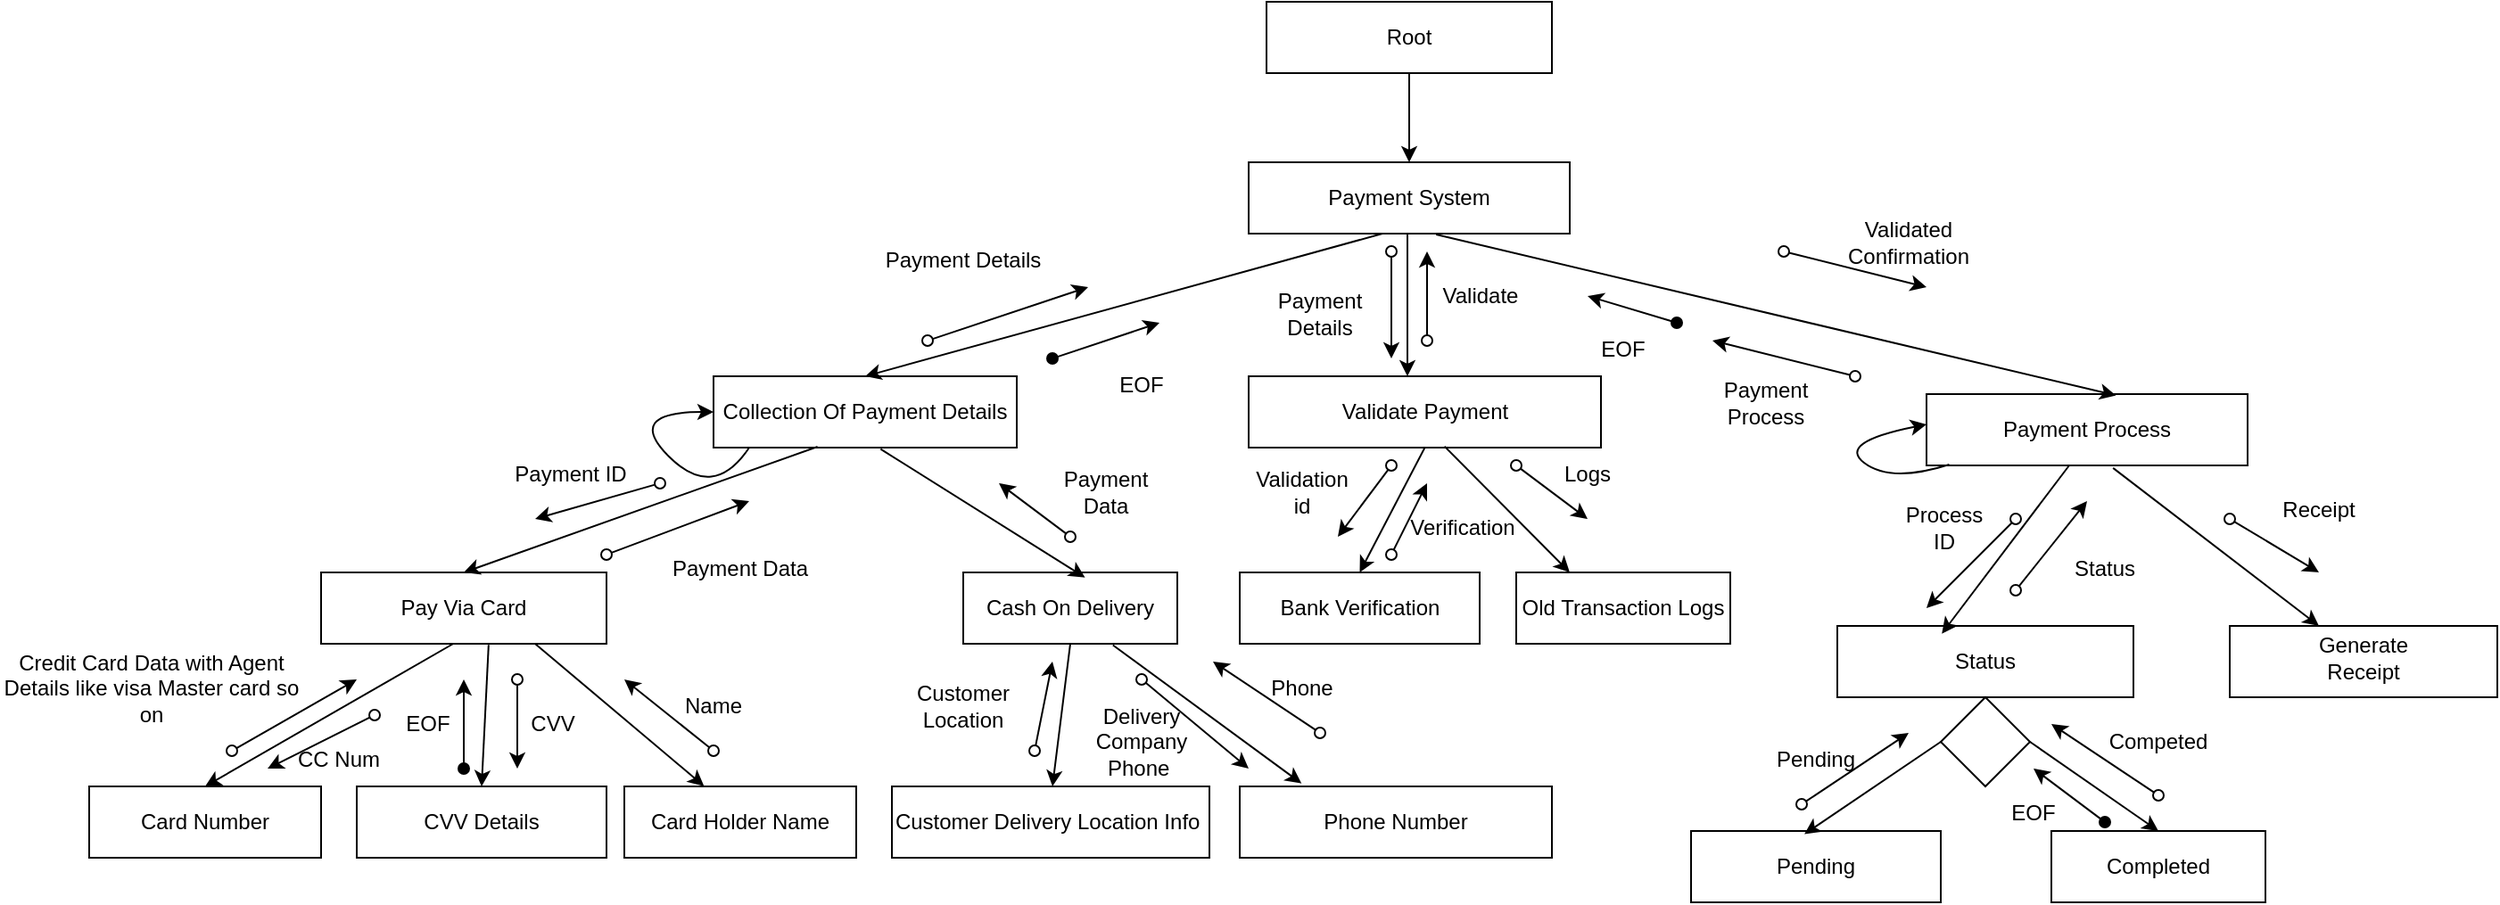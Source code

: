 <mxfile version="26.0.2">
  <diagram name="Page-1" id="s6cHi1xrj8oQsh285YDH">
    <mxGraphModel dx="2725" dy="1027" grid="1" gridSize="10" guides="1" tooltips="1" connect="1" arrows="1" fold="1" page="1" pageScale="1" pageWidth="827" pageHeight="1169" math="0" shadow="0">
      <root>
        <mxCell id="0" />
        <mxCell id="1" parent="0" />
        <mxCell id="kylDAHYtEkXIf0N8Nk04-5" style="edgeStyle=orthogonalEdgeStyle;rounded=0;orthogonalLoop=1;jettySize=auto;html=1;entryX=0.5;entryY=0;entryDx=0;entryDy=0;" edge="1" parent="1" source="kylDAHYtEkXIf0N8Nk04-1" target="kylDAHYtEkXIf0N8Nk04-3">
          <mxGeometry relative="1" as="geometry" />
        </mxCell>
        <mxCell id="kylDAHYtEkXIf0N8Nk04-1" value="Root" style="rounded=0;whiteSpace=wrap;html=1;" vertex="1" parent="1">
          <mxGeometry x="330" y="80" width="160" height="40" as="geometry" />
        </mxCell>
        <mxCell id="kylDAHYtEkXIf0N8Nk04-2" value="" style="rounded=0;whiteSpace=wrap;html=1;" vertex="1" parent="1">
          <mxGeometry x="310" y="210" width="170" as="geometry" />
        </mxCell>
        <mxCell id="kylDAHYtEkXIf0N8Nk04-9" style="edgeStyle=orthogonalEdgeStyle;rounded=0;orthogonalLoop=1;jettySize=auto;html=1;" edge="1" parent="1" source="kylDAHYtEkXIf0N8Nk04-3" target="kylDAHYtEkXIf0N8Nk04-8">
          <mxGeometry relative="1" as="geometry">
            <Array as="points">
              <mxPoint x="409" y="230" />
              <mxPoint x="409" y="230" />
            </Array>
          </mxGeometry>
        </mxCell>
        <mxCell id="kylDAHYtEkXIf0N8Nk04-3" value="Payment System" style="rounded=0;whiteSpace=wrap;html=1;" vertex="1" parent="1">
          <mxGeometry x="320" y="170" width="180" height="40" as="geometry" />
        </mxCell>
        <mxCell id="kylDAHYtEkXIf0N8Nk04-4" value="Collection Of Payment Details" style="rounded=0;whiteSpace=wrap;html=1;" vertex="1" parent="1">
          <mxGeometry x="20" y="290" width="170" height="40" as="geometry" />
        </mxCell>
        <mxCell id="kylDAHYtEkXIf0N8Nk04-7" value="" style="endArrow=classic;html=1;rounded=0;entryX=0.5;entryY=0;entryDx=0;entryDy=0;" edge="1" parent="1" source="kylDAHYtEkXIf0N8Nk04-2" target="kylDAHYtEkXIf0N8Nk04-4">
          <mxGeometry width="50" height="50" relative="1" as="geometry">
            <mxPoint x="390" y="320" as="sourcePoint" />
            <mxPoint x="240" y="280" as="targetPoint" />
          </mxGeometry>
        </mxCell>
        <mxCell id="kylDAHYtEkXIf0N8Nk04-8" value="Validate Payment" style="rounded=0;whiteSpace=wrap;html=1;" vertex="1" parent="1">
          <mxGeometry x="320" y="290" width="197.5" height="40" as="geometry" />
        </mxCell>
        <mxCell id="kylDAHYtEkXIf0N8Nk04-10" value="Payment Process" style="rounded=0;whiteSpace=wrap;html=1;" vertex="1" parent="1">
          <mxGeometry x="700" y="300" width="180" height="40" as="geometry" />
        </mxCell>
        <mxCell id="kylDAHYtEkXIf0N8Nk04-11" value="" style="endArrow=classic;html=1;rounded=0;exitX=0.584;exitY=1.012;exitDx=0;exitDy=0;exitPerimeter=0;entryX=0.59;entryY=0.019;entryDx=0;entryDy=0;entryPerimeter=0;" edge="1" parent="1" source="kylDAHYtEkXIf0N8Nk04-3" target="kylDAHYtEkXIf0N8Nk04-10">
          <mxGeometry width="50" height="50" relative="1" as="geometry">
            <mxPoint x="370" y="410" as="sourcePoint" />
            <mxPoint x="590" y="280" as="targetPoint" />
          </mxGeometry>
        </mxCell>
        <mxCell id="kylDAHYtEkXIf0N8Nk04-12" value="Pay Via Card" style="rounded=0;whiteSpace=wrap;html=1;" vertex="1" parent="1">
          <mxGeometry x="-200" y="400" width="160" height="40" as="geometry" />
        </mxCell>
        <mxCell id="kylDAHYtEkXIf0N8Nk04-14" value="" style="endArrow=classic;html=1;rounded=0;exitX=0.343;exitY=0.988;exitDx=0;exitDy=0;exitPerimeter=0;entryX=0.5;entryY=0;entryDx=0;entryDy=0;" edge="1" parent="1" source="kylDAHYtEkXIf0N8Nk04-4" target="kylDAHYtEkXIf0N8Nk04-12">
          <mxGeometry width="50" height="50" relative="1" as="geometry">
            <mxPoint x="200" y="470" as="sourcePoint" />
            <mxPoint x="250" y="420" as="targetPoint" />
          </mxGeometry>
        </mxCell>
        <mxCell id="kylDAHYtEkXIf0N8Nk04-15" value="Cash On Delivery" style="rounded=0;whiteSpace=wrap;html=1;" vertex="1" parent="1">
          <mxGeometry x="160" y="400" width="120" height="40" as="geometry" />
        </mxCell>
        <mxCell id="kylDAHYtEkXIf0N8Nk04-16" value="" style="endArrow=classic;html=1;rounded=0;exitX=0.551;exitY=1.021;exitDx=0;exitDy=0;exitPerimeter=0;entryX=0.569;entryY=0.071;entryDx=0;entryDy=0;entryPerimeter=0;" edge="1" parent="1" source="kylDAHYtEkXIf0N8Nk04-4" target="kylDAHYtEkXIf0N8Nk04-15">
          <mxGeometry width="50" height="50" relative="1" as="geometry">
            <mxPoint x="10" y="550" as="sourcePoint" />
            <mxPoint x="60" y="500" as="targetPoint" />
          </mxGeometry>
        </mxCell>
        <mxCell id="kylDAHYtEkXIf0N8Nk04-17" value="Card Number" style="rounded=0;whiteSpace=wrap;html=1;" vertex="1" parent="1">
          <mxGeometry x="-330" y="520" width="130" height="40" as="geometry" />
        </mxCell>
        <mxCell id="kylDAHYtEkXIf0N8Nk04-18" value="" style="endArrow=classic;html=1;rounded=0;exitX=0.463;exitY=1;exitDx=0;exitDy=0;exitPerimeter=0;entryX=0.5;entryY=0;entryDx=0;entryDy=0;" edge="1" parent="1" source="kylDAHYtEkXIf0N8Nk04-12" target="kylDAHYtEkXIf0N8Nk04-17">
          <mxGeometry width="50" height="50" relative="1" as="geometry">
            <mxPoint x="140" y="580" as="sourcePoint" />
            <mxPoint x="190" y="530" as="targetPoint" />
          </mxGeometry>
        </mxCell>
        <mxCell id="kylDAHYtEkXIf0N8Nk04-19" value="CVV Details" style="rounded=0;whiteSpace=wrap;html=1;" vertex="1" parent="1">
          <mxGeometry x="-180" y="520" width="140" height="40" as="geometry" />
        </mxCell>
        <mxCell id="kylDAHYtEkXIf0N8Nk04-20" value="" style="endArrow=classic;html=1;rounded=0;exitX=0.587;exitY=1.016;exitDx=0;exitDy=0;exitPerimeter=0;entryX=0.5;entryY=0;entryDx=0;entryDy=0;" edge="1" parent="1" source="kylDAHYtEkXIf0N8Nk04-12" target="kylDAHYtEkXIf0N8Nk04-19">
          <mxGeometry width="50" height="50" relative="1" as="geometry">
            <mxPoint x="180" y="570" as="sourcePoint" />
            <mxPoint x="230" y="520" as="targetPoint" />
          </mxGeometry>
        </mxCell>
        <mxCell id="kylDAHYtEkXIf0N8Nk04-21" value="Card Holder Name" style="rounded=0;whiteSpace=wrap;html=1;" vertex="1" parent="1">
          <mxGeometry x="-30" y="520" width="130" height="40" as="geometry" />
        </mxCell>
        <mxCell id="kylDAHYtEkXIf0N8Nk04-22" value="" style="endArrow=classic;html=1;rounded=0;entryX=0.344;entryY=-0.004;entryDx=0;entryDy=0;entryPerimeter=0;exitX=0.75;exitY=1;exitDx=0;exitDy=0;" edge="1" parent="1" source="kylDAHYtEkXIf0N8Nk04-12" target="kylDAHYtEkXIf0N8Nk04-21">
          <mxGeometry width="50" height="50" relative="1" as="geometry">
            <mxPoint x="20" y="440" as="sourcePoint" />
            <mxPoint x="130" y="580" as="targetPoint" />
          </mxGeometry>
        </mxCell>
        <mxCell id="kylDAHYtEkXIf0N8Nk04-24" value="Customer Delivery Location Info&amp;nbsp;" style="rounded=0;whiteSpace=wrap;html=1;" vertex="1" parent="1">
          <mxGeometry x="120" y="520" width="178" height="40" as="geometry" />
        </mxCell>
        <mxCell id="kylDAHYtEkXIf0N8Nk04-25" value="" style="endArrow=classic;html=1;rounded=0;exitX=0.5;exitY=1;exitDx=0;exitDy=0;" edge="1" parent="1" source="kylDAHYtEkXIf0N8Nk04-15">
          <mxGeometry width="50" height="50" relative="1" as="geometry">
            <mxPoint x="270" y="440" as="sourcePoint" />
            <mxPoint x="210" y="520" as="targetPoint" />
          </mxGeometry>
        </mxCell>
        <mxCell id="kylDAHYtEkXIf0N8Nk04-26" value="Phone Number" style="rounded=0;whiteSpace=wrap;html=1;" vertex="1" parent="1">
          <mxGeometry x="315" y="520" width="175" height="40" as="geometry" />
        </mxCell>
        <mxCell id="kylDAHYtEkXIf0N8Nk04-27" value="" style="endArrow=classic;html=1;rounded=0;exitX=0.699;exitY=1.018;exitDx=0;exitDy=0;exitPerimeter=0;entryX=0.198;entryY=-0.042;entryDx=0;entryDy=0;entryPerimeter=0;" edge="1" parent="1" source="kylDAHYtEkXIf0N8Nk04-15" target="kylDAHYtEkXIf0N8Nk04-26">
          <mxGeometry width="50" height="50" relative="1" as="geometry">
            <mxPoint x="200" y="690" as="sourcePoint" />
            <mxPoint x="250" y="640" as="targetPoint" />
          </mxGeometry>
        </mxCell>
        <mxCell id="kylDAHYtEkXIf0N8Nk04-28" value="Bank Verification" style="rounded=0;whiteSpace=wrap;html=1;" vertex="1" parent="1">
          <mxGeometry x="315" y="400" width="134.5" height="40" as="geometry" />
        </mxCell>
        <mxCell id="kylDAHYtEkXIf0N8Nk04-30" value="" style="endArrow=classic;html=1;rounded=0;exitX=0.5;exitY=1;exitDx=0;exitDy=0;entryX=0.5;entryY=0;entryDx=0;entryDy=0;" edge="1" parent="1" source="kylDAHYtEkXIf0N8Nk04-8" target="kylDAHYtEkXIf0N8Nk04-28">
          <mxGeometry width="50" height="50" relative="1" as="geometry">
            <mxPoint x="600" y="520" as="sourcePoint" />
            <mxPoint x="650" y="470" as="targetPoint" />
          </mxGeometry>
        </mxCell>
        <mxCell id="kylDAHYtEkXIf0N8Nk04-31" value="Old Transaction Logs" style="rounded=0;whiteSpace=wrap;html=1;" vertex="1" parent="1">
          <mxGeometry x="470" y="400" width="120" height="40" as="geometry" />
        </mxCell>
        <mxCell id="kylDAHYtEkXIf0N8Nk04-32" value="" style="endArrow=classic;html=1;rounded=0;exitX=0.556;exitY=0.983;exitDx=0;exitDy=0;exitPerimeter=0;entryX=0.25;entryY=0;entryDx=0;entryDy=0;" edge="1" parent="1" source="kylDAHYtEkXIf0N8Nk04-8" target="kylDAHYtEkXIf0N8Nk04-31">
          <mxGeometry width="50" height="50" relative="1" as="geometry">
            <mxPoint x="530" y="540" as="sourcePoint" />
            <mxPoint x="580" y="490" as="targetPoint" />
          </mxGeometry>
        </mxCell>
        <mxCell id="kylDAHYtEkXIf0N8Nk04-33" value="" style="endArrow=classic;html=1;rounded=0;startArrow=oval;startFill=0;" edge="1" parent="1">
          <mxGeometry width="50" height="50" relative="1" as="geometry">
            <mxPoint x="-10" y="350" as="sourcePoint" />
            <mxPoint x="-80" y="370" as="targetPoint" />
          </mxGeometry>
        </mxCell>
        <mxCell id="kylDAHYtEkXIf0N8Nk04-34" value="Payment ID" style="text;html=1;align=center;verticalAlign=middle;whiteSpace=wrap;rounded=0;" vertex="1" parent="1">
          <mxGeometry x="-100" y="330" width="80" height="30" as="geometry" />
        </mxCell>
        <mxCell id="kylDAHYtEkXIf0N8Nk04-35" value="" style="endArrow=classic;html=1;rounded=0;startArrow=oval;startFill=0;" edge="1" parent="1">
          <mxGeometry width="50" height="50" relative="1" as="geometry">
            <mxPoint x="-40" y="390" as="sourcePoint" />
            <mxPoint x="40" y="360" as="targetPoint" />
          </mxGeometry>
        </mxCell>
        <mxCell id="kylDAHYtEkXIf0N8Nk04-36" value="Payment Data" style="text;html=1;align=center;verticalAlign=middle;whiteSpace=wrap;rounded=0;" vertex="1" parent="1">
          <mxGeometry x="-15" y="380" width="100" height="35" as="geometry" />
        </mxCell>
        <mxCell id="kylDAHYtEkXIf0N8Nk04-37" value="" style="endArrow=classic;html=1;rounded=0;startArrow=oval;startFill=0;" edge="1" parent="1">
          <mxGeometry width="50" height="50" relative="1" as="geometry">
            <mxPoint x="-170" y="480" as="sourcePoint" />
            <mxPoint x="-230" y="510" as="targetPoint" />
          </mxGeometry>
        </mxCell>
        <mxCell id="kylDAHYtEkXIf0N8Nk04-38" value="CC Num" style="text;html=1;align=center;verticalAlign=middle;whiteSpace=wrap;rounded=0;" vertex="1" parent="1">
          <mxGeometry x="-220" y="490" width="60" height="30" as="geometry" />
        </mxCell>
        <mxCell id="kylDAHYtEkXIf0N8Nk04-40" value="" style="endArrow=classic;html=1;rounded=0;startArrow=oval;startFill=0;" edge="1" parent="1">
          <mxGeometry width="50" height="50" relative="1" as="geometry">
            <mxPoint x="-250" y="500" as="sourcePoint" />
            <mxPoint x="-180" y="460" as="targetPoint" />
          </mxGeometry>
        </mxCell>
        <mxCell id="kylDAHYtEkXIf0N8Nk04-41" value="Credit Card Data with Agent Details like visa Master card so on" style="text;html=1;align=center;verticalAlign=middle;whiteSpace=wrap;rounded=0;" vertex="1" parent="1">
          <mxGeometry x="-380" y="450" width="170" height="30" as="geometry" />
        </mxCell>
        <mxCell id="kylDAHYtEkXIf0N8Nk04-42" value="" style="endArrow=classic;html=1;rounded=0;startArrow=oval;startFill=0;" edge="1" parent="1">
          <mxGeometry width="50" height="50" relative="1" as="geometry">
            <mxPoint x="-90" y="460" as="sourcePoint" />
            <mxPoint x="-90" y="510" as="targetPoint" />
          </mxGeometry>
        </mxCell>
        <mxCell id="kylDAHYtEkXIf0N8Nk04-45" value="CVV" style="text;html=1;align=center;verticalAlign=middle;whiteSpace=wrap;rounded=0;" vertex="1" parent="1">
          <mxGeometry x="-100" y="470" width="60" height="30" as="geometry" />
        </mxCell>
        <mxCell id="kylDAHYtEkXIf0N8Nk04-46" value="" style="endArrow=classic;html=1;rounded=0;startArrow=oval;startFill=0;" edge="1" parent="1">
          <mxGeometry width="50" height="50" relative="1" as="geometry">
            <mxPoint x="20" y="500" as="sourcePoint" />
            <mxPoint x="-30" y="460" as="targetPoint" />
          </mxGeometry>
        </mxCell>
        <mxCell id="kylDAHYtEkXIf0N8Nk04-47" value="Name" style="text;html=1;align=center;verticalAlign=middle;whiteSpace=wrap;rounded=0;" vertex="1" parent="1">
          <mxGeometry x="-10" y="460" width="60" height="30" as="geometry" />
        </mxCell>
        <mxCell id="kylDAHYtEkXIf0N8Nk04-48" value="" style="endArrow=classic;html=1;rounded=0;startArrow=oval;startFill=1;" edge="1" parent="1">
          <mxGeometry width="50" height="50" relative="1" as="geometry">
            <mxPoint x="-120" y="510" as="sourcePoint" />
            <mxPoint x="-120" y="460" as="targetPoint" />
          </mxGeometry>
        </mxCell>
        <mxCell id="kylDAHYtEkXIf0N8Nk04-49" value="EOF" style="text;html=1;align=center;verticalAlign=middle;whiteSpace=wrap;rounded=0;" vertex="1" parent="1">
          <mxGeometry x="-170" y="470" width="60" height="30" as="geometry" />
        </mxCell>
        <mxCell id="kylDAHYtEkXIf0N8Nk04-50" value="Payment Details" style="text;html=1;align=center;verticalAlign=middle;whiteSpace=wrap;rounded=0;" vertex="1" parent="1">
          <mxGeometry x="100" y="210" width="120" height="30" as="geometry" />
        </mxCell>
        <mxCell id="kylDAHYtEkXIf0N8Nk04-51" value="" style="endArrow=classic;html=1;rounded=0;startArrow=oval;startFill=0;" edge="1" parent="1">
          <mxGeometry width="50" height="50" relative="1" as="geometry">
            <mxPoint x="140" y="270" as="sourcePoint" />
            <mxPoint x="230" y="240" as="targetPoint" />
          </mxGeometry>
        </mxCell>
        <mxCell id="kylDAHYtEkXIf0N8Nk04-53" value="" style="endArrow=classic;html=1;rounded=0;startArrow=oval;startFill=1;" edge="1" parent="1">
          <mxGeometry width="50" height="50" relative="1" as="geometry">
            <mxPoint x="210" y="280" as="sourcePoint" />
            <mxPoint x="270" y="260" as="targetPoint" />
          </mxGeometry>
        </mxCell>
        <mxCell id="kylDAHYtEkXIf0N8Nk04-54" value="EOF" style="text;html=1;align=center;verticalAlign=middle;whiteSpace=wrap;rounded=0;" vertex="1" parent="1">
          <mxGeometry x="230" y="280" width="60" height="30" as="geometry" />
        </mxCell>
        <mxCell id="kylDAHYtEkXIf0N8Nk04-55" value="" style="endArrow=classic;html=1;rounded=0;startArrow=oval;startFill=0;" edge="1" parent="1">
          <mxGeometry width="50" height="50" relative="1" as="geometry">
            <mxPoint x="200" y="500" as="sourcePoint" />
            <mxPoint x="210" y="450" as="targetPoint" />
          </mxGeometry>
        </mxCell>
        <mxCell id="kylDAHYtEkXIf0N8Nk04-56" value="Customer Location" style="text;html=1;align=center;verticalAlign=middle;whiteSpace=wrap;rounded=0;" vertex="1" parent="1">
          <mxGeometry x="130" y="460" width="60" height="30" as="geometry" />
        </mxCell>
        <mxCell id="kylDAHYtEkXIf0N8Nk04-58" value="" style="endArrow=classic;html=1;rounded=0;startArrow=oval;startFill=0;" edge="1" parent="1">
          <mxGeometry width="50" height="50" relative="1" as="geometry">
            <mxPoint x="360" y="490" as="sourcePoint" />
            <mxPoint x="300" y="450" as="targetPoint" />
          </mxGeometry>
        </mxCell>
        <mxCell id="kylDAHYtEkXIf0N8Nk04-59" value="Phone" style="text;html=1;align=center;verticalAlign=middle;whiteSpace=wrap;rounded=0;" vertex="1" parent="1">
          <mxGeometry x="320" y="450" width="60" height="30" as="geometry" />
        </mxCell>
        <mxCell id="kylDAHYtEkXIf0N8Nk04-60" value="" style="endArrow=classic;html=1;rounded=0;startArrow=oval;startFill=0;" edge="1" parent="1">
          <mxGeometry width="50" height="50" relative="1" as="geometry">
            <mxPoint x="260" y="460" as="sourcePoint" />
            <mxPoint x="320" y="510" as="targetPoint" />
          </mxGeometry>
        </mxCell>
        <mxCell id="kylDAHYtEkXIf0N8Nk04-61" value="Delivery Company Phone&amp;nbsp;" style="text;html=1;align=center;verticalAlign=middle;whiteSpace=wrap;rounded=0;" vertex="1" parent="1">
          <mxGeometry x="230" y="480" width="60" height="30" as="geometry" />
        </mxCell>
        <mxCell id="kylDAHYtEkXIf0N8Nk04-62" value="" style="endArrow=classic;html=1;rounded=0;startArrow=oval;startFill=0;" edge="1" parent="1">
          <mxGeometry width="50" height="50" relative="1" as="geometry">
            <mxPoint x="220" y="380" as="sourcePoint" />
            <mxPoint x="180" y="350" as="targetPoint" />
          </mxGeometry>
        </mxCell>
        <mxCell id="kylDAHYtEkXIf0N8Nk04-63" value="Payment Data" style="text;html=1;align=center;verticalAlign=middle;whiteSpace=wrap;rounded=0;" vertex="1" parent="1">
          <mxGeometry x="210" y="340" width="60" height="30" as="geometry" />
        </mxCell>
        <mxCell id="kylDAHYtEkXIf0N8Nk04-64" value="" style="endArrow=classic;html=1;rounded=0;startArrow=oval;startFill=0;" edge="1" parent="1">
          <mxGeometry width="50" height="50" relative="1" as="geometry">
            <mxPoint x="400" y="220" as="sourcePoint" />
            <mxPoint x="400" y="280" as="targetPoint" />
          </mxGeometry>
        </mxCell>
        <mxCell id="kylDAHYtEkXIf0N8Nk04-65" value="Payment Details" style="text;html=1;align=center;verticalAlign=middle;whiteSpace=wrap;rounded=0;" vertex="1" parent="1">
          <mxGeometry x="330" y="240" width="60" height="30" as="geometry" />
        </mxCell>
        <mxCell id="kylDAHYtEkXIf0N8Nk04-66" value="" style="endArrow=classic;html=1;rounded=0;startArrow=oval;startFill=0;" edge="1" parent="1">
          <mxGeometry width="50" height="50" relative="1" as="geometry">
            <mxPoint x="400" y="340" as="sourcePoint" />
            <mxPoint x="370" y="380" as="targetPoint" />
          </mxGeometry>
        </mxCell>
        <mxCell id="kylDAHYtEkXIf0N8Nk04-67" value="Validation id" style="text;html=1;align=center;verticalAlign=middle;whiteSpace=wrap;rounded=0;" vertex="1" parent="1">
          <mxGeometry x="320" y="340" width="60" height="30" as="geometry" />
        </mxCell>
        <mxCell id="kylDAHYtEkXIf0N8Nk04-68" value="" style="endArrow=classic;html=1;rounded=0;startArrow=oval;startFill=0;" edge="1" parent="1">
          <mxGeometry width="50" height="50" relative="1" as="geometry">
            <mxPoint x="400" y="390" as="sourcePoint" />
            <mxPoint x="420" y="350" as="targetPoint" />
          </mxGeometry>
        </mxCell>
        <mxCell id="kylDAHYtEkXIf0N8Nk04-70" value="Verification" style="text;html=1;align=center;verticalAlign=middle;whiteSpace=wrap;rounded=0;" vertex="1" parent="1">
          <mxGeometry x="410" y="360" width="60" height="30" as="geometry" />
        </mxCell>
        <mxCell id="kylDAHYtEkXIf0N8Nk04-71" value="" style="endArrow=classic;html=1;rounded=0;startArrow=oval;startFill=0;" edge="1" parent="1">
          <mxGeometry width="50" height="50" relative="1" as="geometry">
            <mxPoint x="470" y="340" as="sourcePoint" />
            <mxPoint x="510" y="370" as="targetPoint" />
          </mxGeometry>
        </mxCell>
        <mxCell id="kylDAHYtEkXIf0N8Nk04-72" value="Logs" style="text;html=1;align=center;verticalAlign=middle;whiteSpace=wrap;rounded=0;" vertex="1" parent="1">
          <mxGeometry x="480" y="330" width="60" height="30" as="geometry" />
        </mxCell>
        <mxCell id="kylDAHYtEkXIf0N8Nk04-73" value="" style="endArrow=classic;html=1;rounded=0;startArrow=oval;startFill=0;" edge="1" parent="1">
          <mxGeometry width="50" height="50" relative="1" as="geometry">
            <mxPoint x="420" y="270" as="sourcePoint" />
            <mxPoint x="420" y="220" as="targetPoint" />
          </mxGeometry>
        </mxCell>
        <mxCell id="kylDAHYtEkXIf0N8Nk04-74" value="Validate" style="text;html=1;align=center;verticalAlign=middle;whiteSpace=wrap;rounded=0;" vertex="1" parent="1">
          <mxGeometry x="420" y="230" width="60" height="30" as="geometry" />
        </mxCell>
        <mxCell id="kylDAHYtEkXIf0N8Nk04-75" value="Status" style="rounded=0;whiteSpace=wrap;html=1;" vertex="1" parent="1">
          <mxGeometry x="650" y="430" width="166" height="40" as="geometry" />
        </mxCell>
        <mxCell id="kylDAHYtEkXIf0N8Nk04-76" value="" style="endArrow=classic;html=1;rounded=0;startArrow=oval;startFill=0;" edge="1" parent="1">
          <mxGeometry width="50" height="50" relative="1" as="geometry">
            <mxPoint x="620" y="220" as="sourcePoint" />
            <mxPoint x="700" y="240" as="targetPoint" />
          </mxGeometry>
        </mxCell>
        <mxCell id="kylDAHYtEkXIf0N8Nk04-78" value="Validated Confirmation" style="text;html=1;align=center;verticalAlign=middle;whiteSpace=wrap;rounded=0;" vertex="1" parent="1">
          <mxGeometry x="660" y="200" width="60" height="30" as="geometry" />
        </mxCell>
        <mxCell id="kylDAHYtEkXIf0N8Nk04-80" value="" style="endArrow=classic;html=1;rounded=0;entryX=0.353;entryY=0.108;entryDx=0;entryDy=0;entryPerimeter=0;" edge="1" parent="1" target="kylDAHYtEkXIf0N8Nk04-75">
          <mxGeometry width="50" height="50" relative="1" as="geometry">
            <mxPoint x="780" y="340" as="sourcePoint" />
            <mxPoint x="750" y="500" as="targetPoint" />
          </mxGeometry>
        </mxCell>
        <mxCell id="kylDAHYtEkXIf0N8Nk04-81" value="Pending" style="rounded=0;whiteSpace=wrap;html=1;" vertex="1" parent="1">
          <mxGeometry x="568" y="545" width="140" height="40" as="geometry" />
        </mxCell>
        <mxCell id="kylDAHYtEkXIf0N8Nk04-82" value="Completed" style="rounded=0;whiteSpace=wrap;html=1;" vertex="1" parent="1">
          <mxGeometry x="770" y="545" width="120" height="40" as="geometry" />
        </mxCell>
        <mxCell id="kylDAHYtEkXIf0N8Nk04-83" value="" style="rhombus;whiteSpace=wrap;html=1;" vertex="1" parent="1">
          <mxGeometry x="708" y="470" width="50" height="50" as="geometry" />
        </mxCell>
        <mxCell id="kylDAHYtEkXIf0N8Nk04-84" value="" style="endArrow=classic;html=1;rounded=0;exitX=0;exitY=0.5;exitDx=0;exitDy=0;entryX=0.454;entryY=0.043;entryDx=0;entryDy=0;entryPerimeter=0;" edge="1" parent="1" source="kylDAHYtEkXIf0N8Nk04-83" target="kylDAHYtEkXIf0N8Nk04-81">
          <mxGeometry width="50" height="50" relative="1" as="geometry">
            <mxPoint x="750" y="590" as="sourcePoint" />
            <mxPoint x="800" y="540" as="targetPoint" />
          </mxGeometry>
        </mxCell>
        <mxCell id="kylDAHYtEkXIf0N8Nk04-85" value="" style="endArrow=classic;html=1;rounded=0;exitX=1;exitY=0.5;exitDx=0;exitDy=0;entryX=0.5;entryY=0;entryDx=0;entryDy=0;" edge="1" parent="1" source="kylDAHYtEkXIf0N8Nk04-83" target="kylDAHYtEkXIf0N8Nk04-82">
          <mxGeometry width="50" height="50" relative="1" as="geometry">
            <mxPoint x="580" y="610" as="sourcePoint" />
            <mxPoint x="630" y="560" as="targetPoint" />
          </mxGeometry>
        </mxCell>
        <mxCell id="kylDAHYtEkXIf0N8Nk04-88" value="" style="curved=1;endArrow=classic;html=1;rounded=0;exitX=0;exitY=1;exitDx=0;exitDy=0;" edge="1" parent="1">
          <mxGeometry width="50" height="50" relative="1" as="geometry">
            <mxPoint x="40" y="330" as="sourcePoint" />
            <mxPoint x="20" y="310" as="targetPoint" />
            <Array as="points">
              <mxPoint x="20" y="360" />
              <mxPoint x="-30" y="310" />
            </Array>
          </mxGeometry>
        </mxCell>
        <mxCell id="kylDAHYtEkXIf0N8Nk04-89" value="Process ID" style="text;html=1;align=center;verticalAlign=middle;whiteSpace=wrap;rounded=0;" vertex="1" parent="1">
          <mxGeometry x="680" y="360" width="60" height="30" as="geometry" />
        </mxCell>
        <mxCell id="kylDAHYtEkXIf0N8Nk04-90" value="" style="endArrow=classic;html=1;rounded=0;startArrow=oval;startFill=0;" edge="1" parent="1">
          <mxGeometry width="50" height="50" relative="1" as="geometry">
            <mxPoint x="750" y="370" as="sourcePoint" />
            <mxPoint x="700" y="420" as="targetPoint" />
          </mxGeometry>
        </mxCell>
        <mxCell id="kylDAHYtEkXIf0N8Nk04-91" value="" style="endArrow=classic;html=1;rounded=0;startArrow=oval;startFill=0;" edge="1" parent="1">
          <mxGeometry width="50" height="50" relative="1" as="geometry">
            <mxPoint x="630" y="530" as="sourcePoint" />
            <mxPoint x="690" y="490" as="targetPoint" />
          </mxGeometry>
        </mxCell>
        <mxCell id="kylDAHYtEkXIf0N8Nk04-92" value="Pending" style="text;html=1;align=center;verticalAlign=middle;whiteSpace=wrap;rounded=0;" vertex="1" parent="1">
          <mxGeometry x="608" y="490" width="60" height="30" as="geometry" />
        </mxCell>
        <mxCell id="kylDAHYtEkXIf0N8Nk04-93" value="" style="endArrow=classic;html=1;rounded=0;startArrow=oval;startFill=0;" edge="1" parent="1">
          <mxGeometry width="50" height="50" relative="1" as="geometry">
            <mxPoint x="830" y="525" as="sourcePoint" />
            <mxPoint x="770" y="485" as="targetPoint" />
          </mxGeometry>
        </mxCell>
        <mxCell id="kylDAHYtEkXIf0N8Nk04-94" value="Competed" style="text;html=1;align=center;verticalAlign=middle;whiteSpace=wrap;rounded=0;" vertex="1" parent="1">
          <mxGeometry x="800" y="480" width="60" height="30" as="geometry" />
        </mxCell>
        <mxCell id="kylDAHYtEkXIf0N8Nk04-96" value="" style="endArrow=classic;html=1;rounded=0;startArrow=oval;startFill=1;" edge="1" parent="1">
          <mxGeometry width="50" height="50" relative="1" as="geometry">
            <mxPoint x="800" y="540" as="sourcePoint" />
            <mxPoint x="760" y="510" as="targetPoint" />
          </mxGeometry>
        </mxCell>
        <mxCell id="kylDAHYtEkXIf0N8Nk04-97" value="EOF" style="text;html=1;align=center;verticalAlign=middle;whiteSpace=wrap;rounded=0;" vertex="1" parent="1">
          <mxGeometry x="730" y="520" width="60" height="30" as="geometry" />
        </mxCell>
        <mxCell id="kylDAHYtEkXIf0N8Nk04-98" value="" style="endArrow=classic;html=1;rounded=0;startArrow=oval;startFill=0;" edge="1" parent="1">
          <mxGeometry width="50" height="50" relative="1" as="geometry">
            <mxPoint x="660" y="290" as="sourcePoint" />
            <mxPoint x="580" y="270" as="targetPoint" />
          </mxGeometry>
        </mxCell>
        <mxCell id="kylDAHYtEkXIf0N8Nk04-101" value="Payment Process" style="text;html=1;align=center;verticalAlign=middle;whiteSpace=wrap;rounded=0;" vertex="1" parent="1">
          <mxGeometry x="580" y="290" width="60" height="30" as="geometry" />
        </mxCell>
        <mxCell id="kylDAHYtEkXIf0N8Nk04-102" value="" style="endArrow=classic;html=1;rounded=0;startArrow=oval;startFill=1;" edge="1" parent="1">
          <mxGeometry width="50" height="50" relative="1" as="geometry">
            <mxPoint x="560" y="260" as="sourcePoint" />
            <mxPoint x="510" y="245" as="targetPoint" />
          </mxGeometry>
        </mxCell>
        <mxCell id="kylDAHYtEkXIf0N8Nk04-103" value="EOF" style="text;html=1;align=center;verticalAlign=middle;whiteSpace=wrap;rounded=0;" vertex="1" parent="1">
          <mxGeometry x="500" y="260" width="60" height="30" as="geometry" />
        </mxCell>
        <mxCell id="kylDAHYtEkXIf0N8Nk04-104" value="" style="endArrow=classic;html=1;rounded=0;startArrow=oval;startFill=0;" edge="1" parent="1">
          <mxGeometry width="50" height="50" relative="1" as="geometry">
            <mxPoint x="750" y="410" as="sourcePoint" />
            <mxPoint x="790" y="360" as="targetPoint" />
          </mxGeometry>
        </mxCell>
        <mxCell id="kylDAHYtEkXIf0N8Nk04-105" value="Status" style="text;html=1;align=center;verticalAlign=middle;whiteSpace=wrap;rounded=0;" vertex="1" parent="1">
          <mxGeometry x="770" y="382.5" width="60" height="30" as="geometry" />
        </mxCell>
        <mxCell id="kylDAHYtEkXIf0N8Nk04-106" value="" style="rounded=0;whiteSpace=wrap;html=1;" vertex="1" parent="1">
          <mxGeometry x="870" y="430" width="150" height="40" as="geometry" />
        </mxCell>
        <mxCell id="kylDAHYtEkXIf0N8Nk04-107" value="Generate Receipt" style="text;html=1;align=center;verticalAlign=middle;whiteSpace=wrap;rounded=0;" vertex="1" parent="1">
          <mxGeometry x="915" y="435" width="60" height="25" as="geometry" />
        </mxCell>
        <mxCell id="kylDAHYtEkXIf0N8Nk04-108" value="" style="endArrow=classic;html=1;rounded=0;exitX=0.581;exitY=1.036;exitDx=0;exitDy=0;exitPerimeter=0;" edge="1" parent="1" source="kylDAHYtEkXIf0N8Nk04-10">
          <mxGeometry width="50" height="50" relative="1" as="geometry">
            <mxPoint x="1000" y="580" as="sourcePoint" />
            <mxPoint x="920" y="430" as="targetPoint" />
          </mxGeometry>
        </mxCell>
        <mxCell id="kylDAHYtEkXIf0N8Nk04-109" value="Receipt" style="text;html=1;align=center;verticalAlign=middle;whiteSpace=wrap;rounded=0;" vertex="1" parent="1">
          <mxGeometry x="890" y="350" width="60" height="30" as="geometry" />
        </mxCell>
        <mxCell id="kylDAHYtEkXIf0N8Nk04-110" value="" style="endArrow=classic;html=1;rounded=0;startArrow=oval;startFill=0;" edge="1" parent="1">
          <mxGeometry width="50" height="50" relative="1" as="geometry">
            <mxPoint x="870" y="370" as="sourcePoint" />
            <mxPoint x="920" y="400" as="targetPoint" />
          </mxGeometry>
        </mxCell>
        <mxCell id="kylDAHYtEkXIf0N8Nk04-111" value="" style="curved=1;endArrow=classic;html=1;rounded=0;exitX=0.071;exitY=0.988;exitDx=0;exitDy=0;exitPerimeter=0;entryX=0;entryY=0.25;entryDx=0;entryDy=0;" edge="1" parent="1" source="kylDAHYtEkXIf0N8Nk04-10">
          <mxGeometry width="50" height="50" relative="1" as="geometry">
            <mxPoint x="709" y="345.76" as="sourcePoint" />
            <mxPoint x="700" y="317" as="targetPoint" />
            <Array as="points">
              <mxPoint x="680" y="350" />
              <mxPoint x="650" y="327" />
            </Array>
          </mxGeometry>
        </mxCell>
      </root>
    </mxGraphModel>
  </diagram>
</mxfile>
